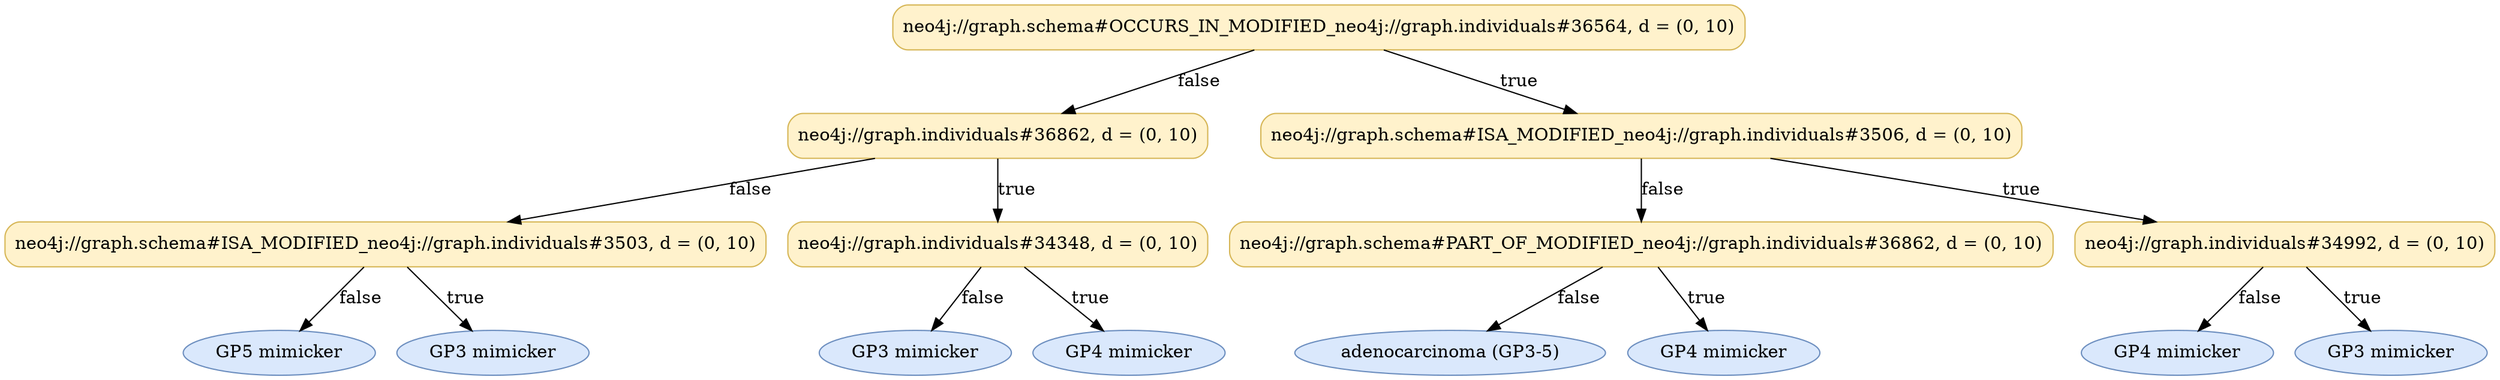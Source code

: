 digraph DT{
label=""
fontname="Times-Roman"
node[fontname="Times-Roman"];
Node1 [label="neo4j://graph.schema#OCCURS_IN_MODIFIED_neo4j://graph.individuals#36564, d = (0, 10)", fillcolor="#FFF2CC", color="#D6B656", style="rounded,filled", shape="box"];
Node2 [label="neo4j://graph.individuals#36862, d = (0, 10)", fillcolor="#FFF2CC", color="#D6B656", style="rounded,filled", shape="box"];
Node3 [label="neo4j://graph.schema#ISA_MODIFIED_neo4j://graph.individuals#3503, d = (0, 10)", fillcolor="#FFF2CC", color="#D6B656", style="rounded,filled", shape="box"];
Node4 [label="GP5 mimicker", fillcolor="#DAE8FC", color="#6C8EBF", style="rounded,filled", shape="ellipse"];
Node3 -> Node4 [label="false"];
Node5 [label="GP3 mimicker", fillcolor="#DAE8FC", color="#6C8EBF", style="rounded,filled", shape="ellipse"];
Node3 -> Node5 [label="true"];
Node2 -> Node3 [label="false"];
Node6 [label="neo4j://graph.individuals#34348, d = (0, 10)", fillcolor="#FFF2CC", color="#D6B656", style="rounded,filled", shape="box"];
Node7 [label="GP3 mimicker", fillcolor="#DAE8FC", color="#6C8EBF", style="rounded,filled", shape="ellipse"];
Node6 -> Node7 [label="false"];
Node8 [label="GP4 mimicker", fillcolor="#DAE8FC", color="#6C8EBF", style="rounded,filled", shape="ellipse"];
Node6 -> Node8 [label="true"];
Node2 -> Node6 [label="true"];
Node1 -> Node2 [label="false"];
Node9 [label="neo4j://graph.schema#ISA_MODIFIED_neo4j://graph.individuals#3506, d = (0, 10)", fillcolor="#FFF2CC", color="#D6B656", style="rounded,filled", shape="box"];
Node10 [label="neo4j://graph.schema#PART_OF_MODIFIED_neo4j://graph.individuals#36862, d = (0, 10)", fillcolor="#FFF2CC", color="#D6B656", style="rounded,filled", shape="box"];
Node11 [label="adenocarcinoma (GP3-5)", fillcolor="#DAE8FC", color="#6C8EBF", style="rounded,filled", shape="ellipse"];
Node10 -> Node11 [label="false"];
Node12 [label="GP4 mimicker", fillcolor="#DAE8FC", color="#6C8EBF", style="rounded,filled", shape="ellipse"];
Node10 -> Node12 [label="true"];
Node9 -> Node10 [label="false"];
Node13 [label="neo4j://graph.individuals#34992, d = (0, 10)", fillcolor="#FFF2CC", color="#D6B656", style="rounded,filled", shape="box"];
Node14 [label="GP4 mimicker", fillcolor="#DAE8FC", color="#6C8EBF", style="rounded,filled", shape="ellipse"];
Node13 -> Node14 [label="false"];
Node15 [label="GP3 mimicker", fillcolor="#DAE8FC", color="#6C8EBF", style="rounded,filled", shape="ellipse"];
Node13 -> Node15 [label="true"];
Node9 -> Node13 [label="true"];
Node1 -> Node9 [label="true"];
}